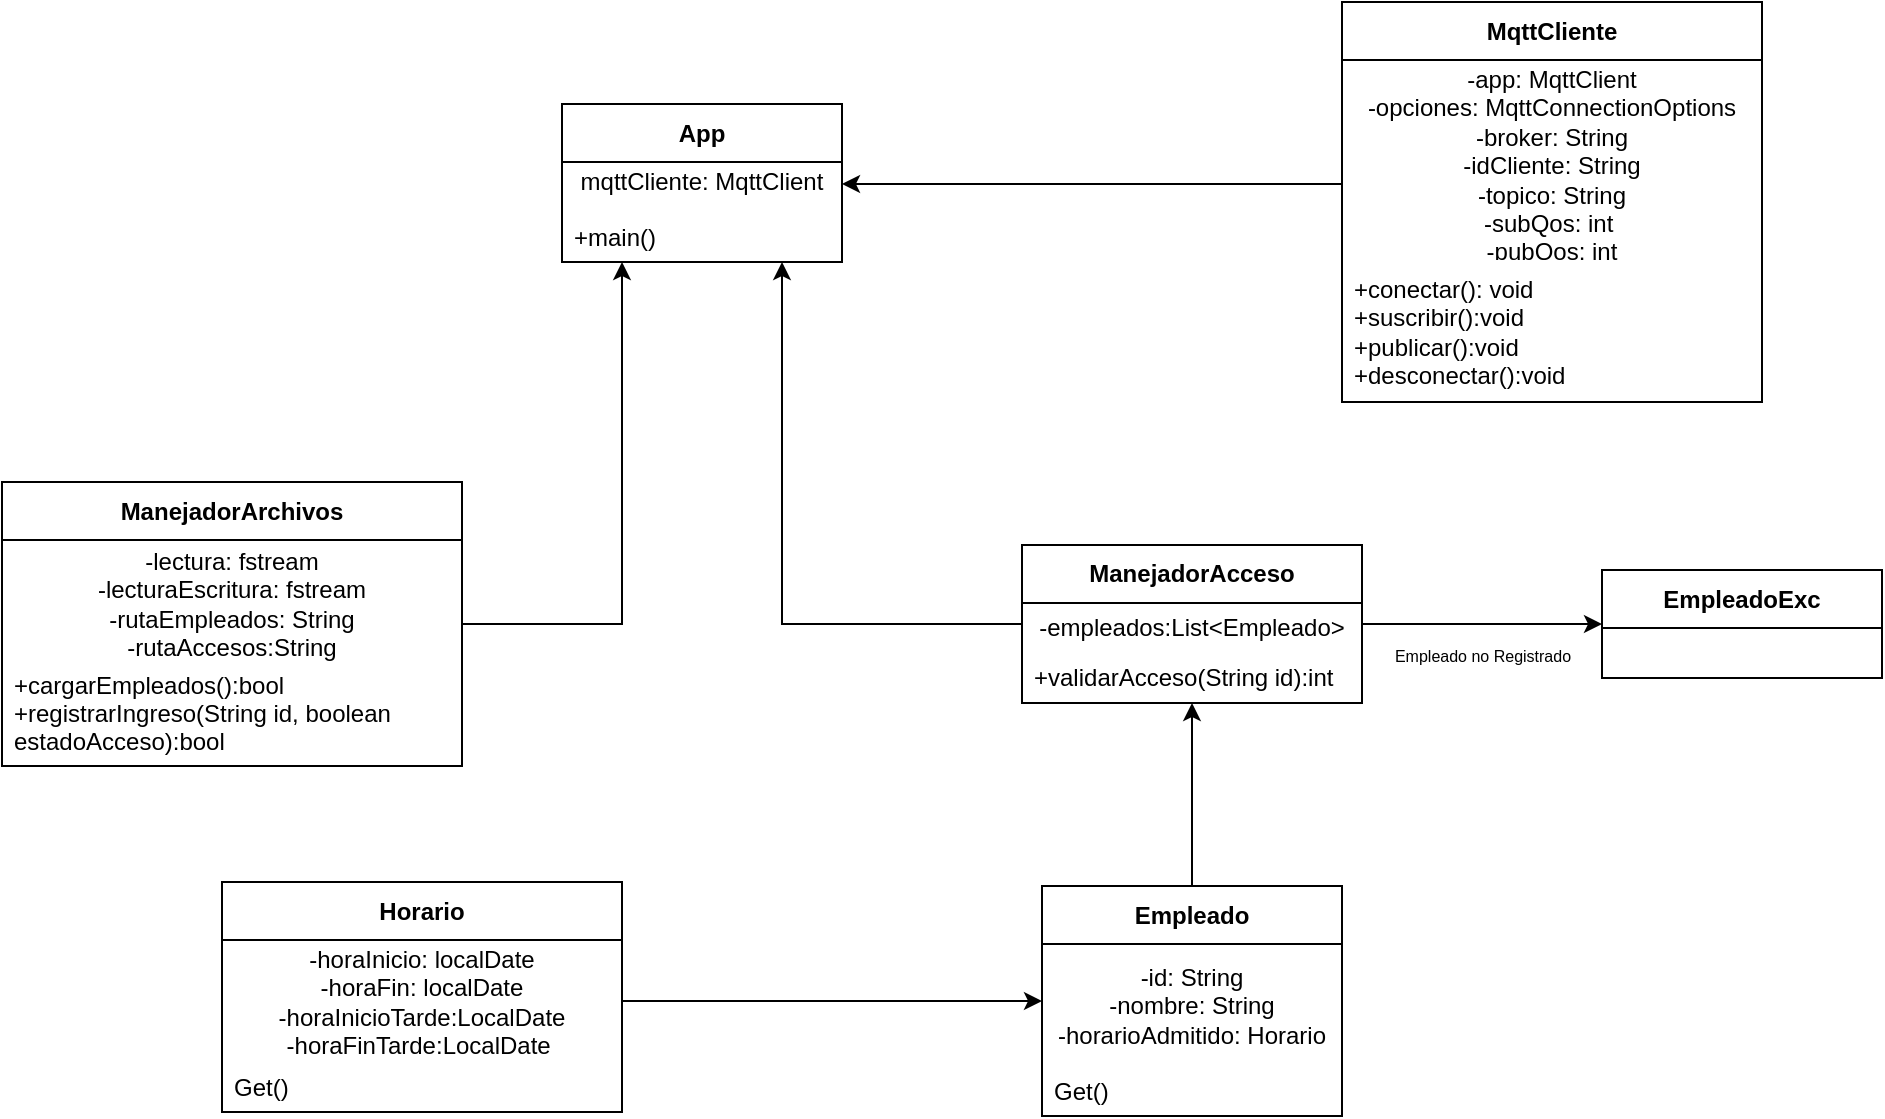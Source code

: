 <mxfile version="24.4.2" type="github">
  <diagram name="Page-1" id="aoUeUPXH755is04ayiNx">
    <mxGraphModel dx="954" dy="675" grid="1" gridSize="10" guides="1" tooltips="1" connect="1" arrows="1" fold="1" page="1" pageScale="1" pageWidth="850" pageHeight="1100" math="0" shadow="0">
      <root>
        <mxCell id="0" />
        <mxCell id="1" parent="0" />
        <mxCell id="nmWa9q8JvF4ApZrv9RZo-6" value="Horario" style="swimlane;fontStyle=1;align=center;verticalAlign=middle;childLayout=stackLayout;horizontal=1;startSize=29;horizontalStack=0;resizeParent=1;resizeParentMax=0;resizeLast=0;collapsible=0;marginBottom=0;html=1;whiteSpace=wrap;" vertex="1" parent="1">
          <mxGeometry x="110" y="560" width="200" height="115" as="geometry" />
        </mxCell>
        <mxCell id="nmWa9q8JvF4ApZrv9RZo-7" value="-horaInicio: localDate&lt;div&gt;-horaFin: localDate&lt;/div&gt;&lt;div&gt;-horaInicioTarde:LocalDate&lt;/div&gt;&lt;div&gt;-horaFinTarde:LocalDate&amp;nbsp;&lt;/div&gt;&lt;div&gt;&lt;br&gt;&lt;/div&gt;&lt;div&gt;&lt;br&gt;&lt;/div&gt;" style="text;html=1;strokeColor=none;fillColor=none;align=center;verticalAlign=middle;spacingLeft=4;spacingRight=4;overflow=hidden;rotatable=0;points=[[0,0.5],[1,0.5]];portConstraint=eastwest;whiteSpace=wrap;" vertex="1" parent="nmWa9q8JvF4ApZrv9RZo-6">
          <mxGeometry y="29" width="200" height="61" as="geometry" />
        </mxCell>
        <mxCell id="nmWa9q8JvF4ApZrv9RZo-8" value="Get()" style="text;html=1;strokeColor=none;fillColor=none;align=left;verticalAlign=middle;spacingLeft=4;spacingRight=4;overflow=hidden;rotatable=0;points=[[0,0.5],[1,0.5]];portConstraint=eastwest;whiteSpace=wrap;" vertex="1" parent="nmWa9q8JvF4ApZrv9RZo-6">
          <mxGeometry y="90" width="200" height="25" as="geometry" />
        </mxCell>
        <mxCell id="nmWa9q8JvF4ApZrv9RZo-26" style="edgeStyle=orthogonalEdgeStyle;rounded=0;orthogonalLoop=1;jettySize=auto;html=1;exitX=0.5;exitY=0;exitDx=0;exitDy=0;" edge="1" parent="1" source="nmWa9q8JvF4ApZrv9RZo-9" target="nmWa9q8JvF4ApZrv9RZo-18">
          <mxGeometry relative="1" as="geometry" />
        </mxCell>
        <mxCell id="nmWa9q8JvF4ApZrv9RZo-9" value="Empleado" style="swimlane;fontStyle=1;align=center;verticalAlign=middle;childLayout=stackLayout;horizontal=1;startSize=29;horizontalStack=0;resizeParent=1;resizeParentMax=0;resizeLast=0;collapsible=0;marginBottom=0;html=1;whiteSpace=wrap;" vertex="1" parent="1">
          <mxGeometry x="520" y="562" width="150" height="115" as="geometry" />
        </mxCell>
        <mxCell id="nmWa9q8JvF4ApZrv9RZo-10" value="-id: String&lt;div&gt;-nombre: String&lt;/div&gt;&lt;div&gt;-horarioAdmitido: Horario&lt;/div&gt;" style="text;html=1;strokeColor=none;fillColor=none;align=center;verticalAlign=middle;spacingLeft=4;spacingRight=4;overflow=hidden;rotatable=0;points=[[0,0.5],[1,0.5]];portConstraint=eastwest;whiteSpace=wrap;" vertex="1" parent="nmWa9q8JvF4ApZrv9RZo-9">
          <mxGeometry y="29" width="150" height="61" as="geometry" />
        </mxCell>
        <mxCell id="nmWa9q8JvF4ApZrv9RZo-11" value="Get()" style="text;html=1;strokeColor=none;fillColor=none;align=left;verticalAlign=middle;spacingLeft=4;spacingRight=4;overflow=hidden;rotatable=0;points=[[0,0.5],[1,0.5]];portConstraint=eastwest;whiteSpace=wrap;" vertex="1" parent="nmWa9q8JvF4ApZrv9RZo-9">
          <mxGeometry y="90" width="150" height="25" as="geometry" />
        </mxCell>
        <mxCell id="nmWa9q8JvF4ApZrv9RZo-29" style="edgeStyle=orthogonalEdgeStyle;rounded=0;orthogonalLoop=1;jettySize=auto;html=1;" edge="1" parent="1" source="nmWa9q8JvF4ApZrv9RZo-12" target="nmWa9q8JvF4ApZrv9RZo-21">
          <mxGeometry relative="1" as="geometry">
            <Array as="points">
              <mxPoint x="310" y="431" />
            </Array>
          </mxGeometry>
        </mxCell>
        <mxCell id="nmWa9q8JvF4ApZrv9RZo-12" value="ManejadorArchivos" style="swimlane;fontStyle=1;align=center;verticalAlign=middle;childLayout=stackLayout;horizontal=1;startSize=29;horizontalStack=0;resizeParent=1;resizeParentMax=0;resizeLast=0;collapsible=0;marginBottom=0;html=1;whiteSpace=wrap;" vertex="1" parent="1">
          <mxGeometry y="360" width="230" height="142" as="geometry" />
        </mxCell>
        <mxCell id="nmWa9q8JvF4ApZrv9RZo-13" value="-lectura: fstream&lt;div&gt;-lecturaEscritura: fstream&lt;/div&gt;&lt;div&gt;-rutaEmpleados: String&lt;/div&gt;&lt;div&gt;-rutaAccesos:String&lt;/div&gt;" style="text;html=1;strokeColor=none;fillColor=none;align=center;verticalAlign=middle;spacingLeft=4;spacingRight=4;overflow=hidden;rotatable=0;points=[[0,0.5],[1,0.5]];portConstraint=eastwest;whiteSpace=wrap;" vertex="1" parent="nmWa9q8JvF4ApZrv9RZo-12">
          <mxGeometry y="29" width="230" height="63" as="geometry" />
        </mxCell>
        <mxCell id="nmWa9q8JvF4ApZrv9RZo-14" value="+cargarEmpleados():bool&lt;div&gt;+registrarIngreso(String id, boolean estadoAcceso):bool&lt;br&gt;&lt;div&gt;&lt;br&gt;&lt;/div&gt;&lt;/div&gt;" style="text;html=1;strokeColor=none;fillColor=none;align=left;verticalAlign=middle;spacingLeft=4;spacingRight=4;overflow=hidden;rotatable=0;points=[[0,0.5],[1,0.5]];portConstraint=eastwest;whiteSpace=wrap;" vertex="1" parent="nmWa9q8JvF4ApZrv9RZo-12">
          <mxGeometry y="92" width="230" height="50" as="geometry" />
        </mxCell>
        <mxCell id="nmWa9q8JvF4ApZrv9RZo-30" style="edgeStyle=orthogonalEdgeStyle;rounded=0;orthogonalLoop=1;jettySize=auto;html=1;" edge="1" parent="1" source="nmWa9q8JvF4ApZrv9RZo-15" target="nmWa9q8JvF4ApZrv9RZo-21">
          <mxGeometry relative="1" as="geometry">
            <Array as="points">
              <mxPoint x="620" y="211" />
              <mxPoint x="620" y="211" />
            </Array>
          </mxGeometry>
        </mxCell>
        <mxCell id="nmWa9q8JvF4ApZrv9RZo-15" value="MqttCliente" style="swimlane;fontStyle=1;align=center;verticalAlign=middle;childLayout=stackLayout;horizontal=1;startSize=29;horizontalStack=0;resizeParent=1;resizeParentMax=0;resizeLast=0;collapsible=0;marginBottom=0;html=1;whiteSpace=wrap;" vertex="1" parent="1">
          <mxGeometry x="670" y="120" width="210" height="200" as="geometry" />
        </mxCell>
        <mxCell id="nmWa9q8JvF4ApZrv9RZo-16" value="-app: MqttClient&lt;div&gt;-opciones: MqttConnectionOptions&lt;/div&gt;&lt;div&gt;-broker: String&lt;/div&gt;&lt;div&gt;-idCliente: String&lt;/div&gt;&lt;div&gt;-topico: String&lt;/div&gt;&lt;div&gt;-subQos: int&amp;nbsp;&lt;/div&gt;&lt;div&gt;-pubQos: int&lt;/div&gt;" style="text;html=1;strokeColor=none;fillColor=none;align=center;verticalAlign=middle;spacingLeft=4;spacingRight=4;overflow=hidden;rotatable=0;points=[[0,0.5],[1,0.5]];portConstraint=eastwest;whiteSpace=wrap;" vertex="1" parent="nmWa9q8JvF4ApZrv9RZo-15">
          <mxGeometry y="29" width="210" height="101" as="geometry" />
        </mxCell>
        <mxCell id="nmWa9q8JvF4ApZrv9RZo-17" value="+conectar(): void&lt;div&gt;+suscribir():void&lt;/div&gt;&lt;div&gt;+publicar():void&lt;/div&gt;&lt;div&gt;+desconectar():void&lt;/div&gt;" style="text;html=1;strokeColor=none;fillColor=none;align=left;verticalAlign=middle;spacingLeft=4;spacingRight=4;overflow=hidden;rotatable=0;points=[[0,0.5],[1,0.5]];portConstraint=eastwest;whiteSpace=wrap;" vertex="1" parent="nmWa9q8JvF4ApZrv9RZo-15">
          <mxGeometry y="130" width="210" height="70" as="geometry" />
        </mxCell>
        <mxCell id="nmWa9q8JvF4ApZrv9RZo-31" style="edgeStyle=orthogonalEdgeStyle;rounded=0;orthogonalLoop=1;jettySize=auto;html=1;" edge="1" parent="1" source="nmWa9q8JvF4ApZrv9RZo-18" target="nmWa9q8JvF4ApZrv9RZo-21">
          <mxGeometry relative="1" as="geometry">
            <Array as="points">
              <mxPoint x="390" y="431" />
            </Array>
          </mxGeometry>
        </mxCell>
        <mxCell id="nmWa9q8JvF4ApZrv9RZo-35" style="edgeStyle=orthogonalEdgeStyle;rounded=0;orthogonalLoop=1;jettySize=auto;html=1;entryX=0;entryY=0.5;entryDx=0;entryDy=0;" edge="1" parent="1" source="nmWa9q8JvF4ApZrv9RZo-18" target="nmWa9q8JvF4ApZrv9RZo-32">
          <mxGeometry relative="1" as="geometry" />
        </mxCell>
        <mxCell id="nmWa9q8JvF4ApZrv9RZo-36" value="&lt;font style=&quot;font-size: 8px;&quot;&gt;Empleado no Registrado&lt;/font&gt;" style="edgeLabel;html=1;align=center;verticalAlign=middle;resizable=0;points=[];" vertex="1" connectable="0" parent="nmWa9q8JvF4ApZrv9RZo-35">
          <mxGeometry x="-0.15" y="3" relative="1" as="geometry">
            <mxPoint x="9" y="18" as="offset" />
          </mxGeometry>
        </mxCell>
        <mxCell id="nmWa9q8JvF4ApZrv9RZo-18" value="ManejadorAcceso" style="swimlane;fontStyle=1;align=center;verticalAlign=middle;childLayout=stackLayout;horizontal=1;startSize=29;horizontalStack=0;resizeParent=1;resizeParentMax=0;resizeLast=0;collapsible=0;marginBottom=0;html=1;whiteSpace=wrap;" vertex="1" parent="1">
          <mxGeometry x="510" y="391.5" width="170" height="79" as="geometry" />
        </mxCell>
        <mxCell id="nmWa9q8JvF4ApZrv9RZo-19" value="-empleados:List&amp;lt;Empleado&amp;gt;" style="text;html=1;strokeColor=none;fillColor=none;align=center;verticalAlign=middle;spacingLeft=4;spacingRight=4;overflow=hidden;rotatable=0;points=[[0,0.5],[1,0.5]];portConstraint=eastwest;whiteSpace=wrap;" vertex="1" parent="nmWa9q8JvF4ApZrv9RZo-18">
          <mxGeometry y="29" width="170" height="25" as="geometry" />
        </mxCell>
        <mxCell id="nmWa9q8JvF4ApZrv9RZo-20" value="+validarAcceso(String id):int" style="text;html=1;strokeColor=none;fillColor=none;align=left;verticalAlign=middle;spacingLeft=4;spacingRight=4;overflow=hidden;rotatable=0;points=[[0,0.5],[1,0.5]];portConstraint=eastwest;whiteSpace=wrap;" vertex="1" parent="nmWa9q8JvF4ApZrv9RZo-18">
          <mxGeometry y="54" width="170" height="25" as="geometry" />
        </mxCell>
        <mxCell id="nmWa9q8JvF4ApZrv9RZo-21" value="App" style="swimlane;fontStyle=1;align=center;verticalAlign=middle;childLayout=stackLayout;horizontal=1;startSize=29;horizontalStack=0;resizeParent=1;resizeParentMax=0;resizeLast=0;collapsible=0;marginBottom=0;html=1;whiteSpace=wrap;" vertex="1" parent="1">
          <mxGeometry x="280" y="171" width="140" height="79" as="geometry" />
        </mxCell>
        <mxCell id="nmWa9q8JvF4ApZrv9RZo-22" value="mqttCliente: MqttClient&lt;div&gt;&lt;br&gt;&lt;/div&gt;" style="text;html=1;strokeColor=none;fillColor=none;align=center;verticalAlign=middle;spacingLeft=4;spacingRight=4;overflow=hidden;rotatable=0;points=[[0,0.5],[1,0.5]];portConstraint=eastwest;whiteSpace=wrap;" vertex="1" parent="nmWa9q8JvF4ApZrv9RZo-21">
          <mxGeometry y="29" width="140" height="25" as="geometry" />
        </mxCell>
        <mxCell id="nmWa9q8JvF4ApZrv9RZo-23" value="+main()" style="text;html=1;strokeColor=none;fillColor=none;align=left;verticalAlign=middle;spacingLeft=4;spacingRight=4;overflow=hidden;rotatable=0;points=[[0,0.5],[1,0.5]];portConstraint=eastwest;whiteSpace=wrap;" vertex="1" parent="nmWa9q8JvF4ApZrv9RZo-21">
          <mxGeometry y="54" width="140" height="25" as="geometry" />
        </mxCell>
        <mxCell id="nmWa9q8JvF4ApZrv9RZo-27" style="edgeStyle=orthogonalEdgeStyle;rounded=0;orthogonalLoop=1;jettySize=auto;html=1;" edge="1" parent="1" source="nmWa9q8JvF4ApZrv9RZo-7" target="nmWa9q8JvF4ApZrv9RZo-9">
          <mxGeometry relative="1" as="geometry" />
        </mxCell>
        <mxCell id="nmWa9q8JvF4ApZrv9RZo-32" value="EmpleadoExc" style="swimlane;fontStyle=1;align=center;verticalAlign=middle;childLayout=stackLayout;horizontal=1;startSize=29;horizontalStack=0;resizeParent=1;resizeParentMax=0;resizeLast=0;collapsible=0;marginBottom=0;html=1;whiteSpace=wrap;" vertex="1" parent="1">
          <mxGeometry x="800" y="404" width="140" height="54" as="geometry" />
        </mxCell>
      </root>
    </mxGraphModel>
  </diagram>
</mxfile>
